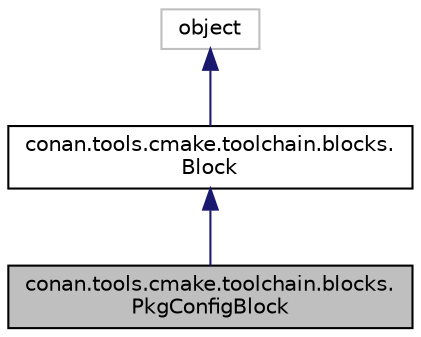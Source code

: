 digraph "conan.tools.cmake.toolchain.blocks.PkgConfigBlock"
{
 // LATEX_PDF_SIZE
  edge [fontname="Helvetica",fontsize="10",labelfontname="Helvetica",labelfontsize="10"];
  node [fontname="Helvetica",fontsize="10",shape=record];
  Node1 [label="conan.tools.cmake.toolchain.blocks.\lPkgConfigBlock",height=0.2,width=0.4,color="black", fillcolor="grey75", style="filled", fontcolor="black",tooltip=" "];
  Node2 -> Node1 [dir="back",color="midnightblue",fontsize="10",style="solid"];
  Node2 [label="conan.tools.cmake.toolchain.blocks.\lBlock",height=0.2,width=0.4,color="black", fillcolor="white", style="filled",URL="$classconan_1_1tools_1_1cmake_1_1toolchain_1_1blocks_1_1Block.html",tooltip=" "];
  Node3 -> Node2 [dir="back",color="midnightblue",fontsize="10",style="solid"];
  Node3 [label="object",height=0.2,width=0.4,color="grey75", fillcolor="white", style="filled",tooltip=" "];
}
